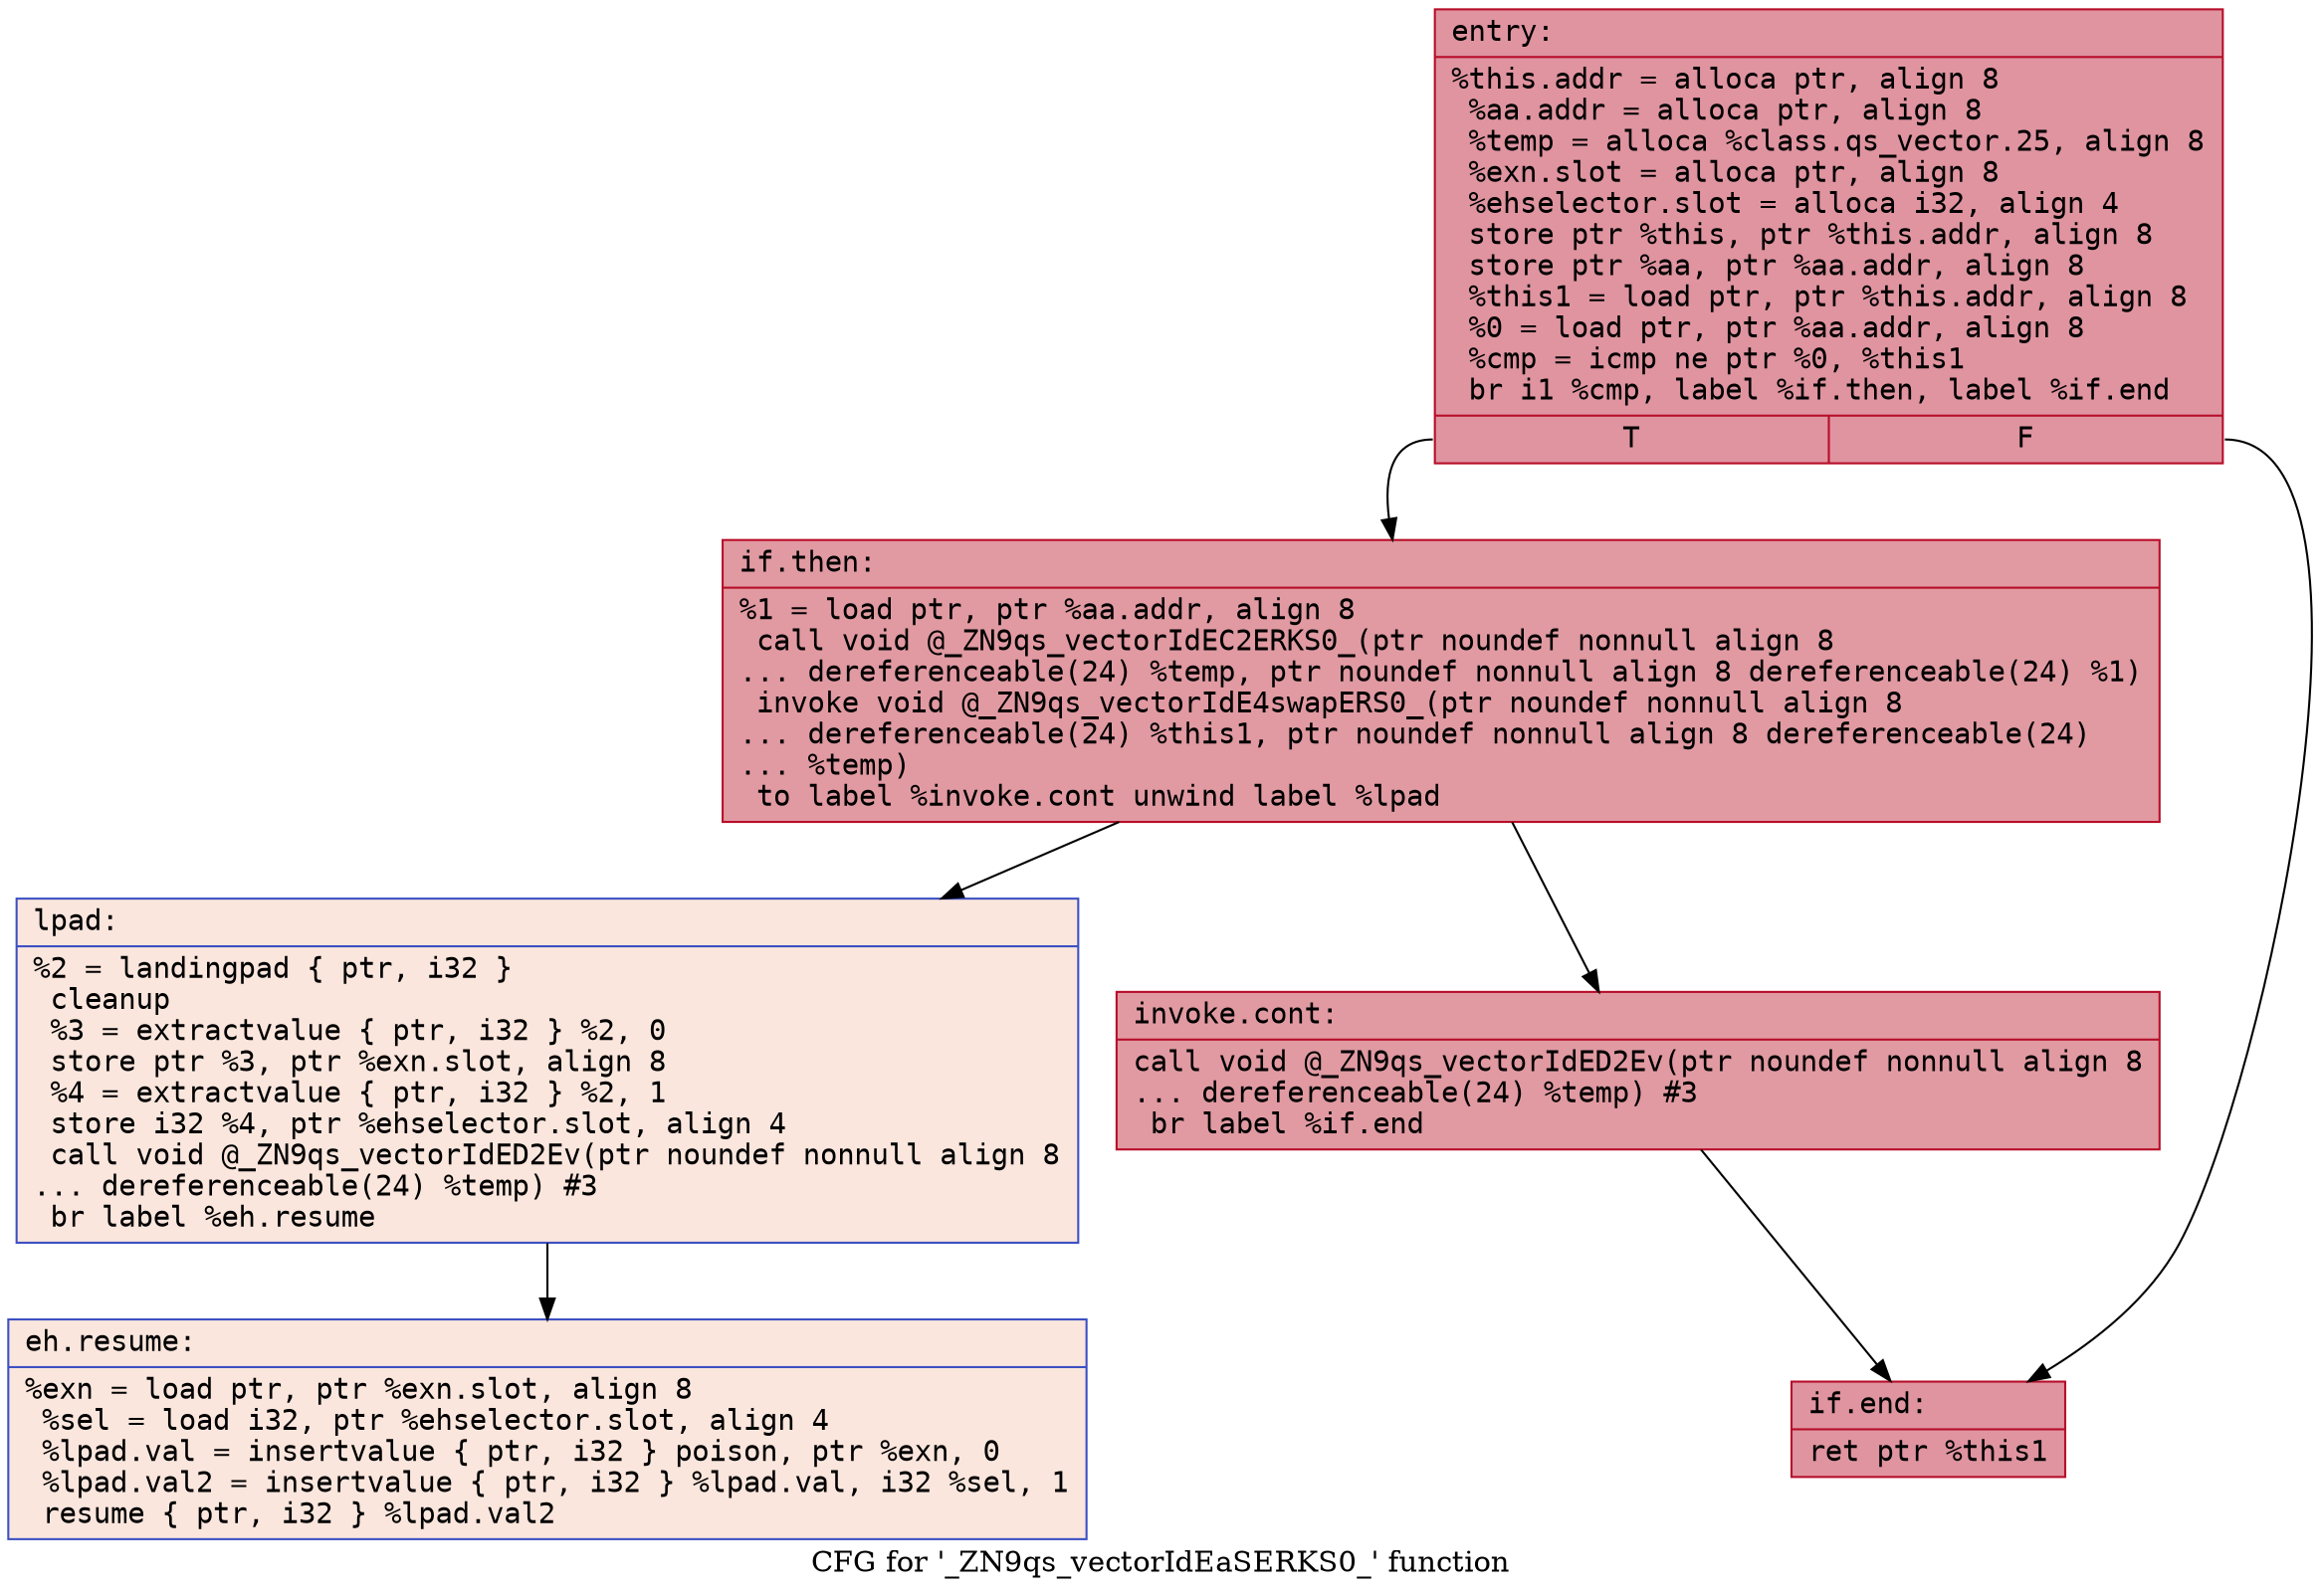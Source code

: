 digraph "CFG for '_ZN9qs_vectorIdEaSERKS0_' function" {
	label="CFG for '_ZN9qs_vectorIdEaSERKS0_' function";

	Node0x556c3c7e8240 [shape=record,color="#b70d28ff", style=filled, fillcolor="#b70d2870" fontname="Courier",label="{entry:\l|  %this.addr = alloca ptr, align 8\l  %aa.addr = alloca ptr, align 8\l  %temp = alloca %class.qs_vector.25, align 8\l  %exn.slot = alloca ptr, align 8\l  %ehselector.slot = alloca i32, align 4\l  store ptr %this, ptr %this.addr, align 8\l  store ptr %aa, ptr %aa.addr, align 8\l  %this1 = load ptr, ptr %this.addr, align 8\l  %0 = load ptr, ptr %aa.addr, align 8\l  %cmp = icmp ne ptr %0, %this1\l  br i1 %cmp, label %if.then, label %if.end\l|{<s0>T|<s1>F}}"];
	Node0x556c3c7e8240:s0 -> Node0x556c3c7e87c0[tooltip="entry -> if.then\nProbability 62.50%" ];
	Node0x556c3c7e8240:s1 -> Node0x556c3c7e8830[tooltip="entry -> if.end\nProbability 37.50%" ];
	Node0x556c3c7e87c0 [shape=record,color="#b70d28ff", style=filled, fillcolor="#bb1b2c70" fontname="Courier",label="{if.then:\l|  %1 = load ptr, ptr %aa.addr, align 8\l  call void @_ZN9qs_vectorIdEC2ERKS0_(ptr noundef nonnull align 8\l... dereferenceable(24) %temp, ptr noundef nonnull align 8 dereferenceable(24) %1)\l  invoke void @_ZN9qs_vectorIdE4swapERS0_(ptr noundef nonnull align 8\l... dereferenceable(24) %this1, ptr noundef nonnull align 8 dereferenceable(24)\l... %temp)\l          to label %invoke.cont unwind label %lpad\l}"];
	Node0x556c3c7e87c0 -> Node0x556c3c7e8c00[tooltip="if.then -> invoke.cont\nProbability 100.00%" ];
	Node0x556c3c7e87c0 -> Node0x556c3c7e8e20[tooltip="if.then -> lpad\nProbability 0.00%" ];
	Node0x556c3c7e8c00 [shape=record,color="#b70d28ff", style=filled, fillcolor="#bb1b2c70" fontname="Courier",label="{invoke.cont:\l|  call void @_ZN9qs_vectorIdED2Ev(ptr noundef nonnull align 8\l... dereferenceable(24) %temp) #3\l  br label %if.end\l}"];
	Node0x556c3c7e8c00 -> Node0x556c3c7e8830[tooltip="invoke.cont -> if.end\nProbability 100.00%" ];
	Node0x556c3c7e8e20 [shape=record,color="#3d50c3ff", style=filled, fillcolor="#f3c7b170" fontname="Courier",label="{lpad:\l|  %2 = landingpad \{ ptr, i32 \}\l          cleanup\l  %3 = extractvalue \{ ptr, i32 \} %2, 0\l  store ptr %3, ptr %exn.slot, align 8\l  %4 = extractvalue \{ ptr, i32 \} %2, 1\l  store i32 %4, ptr %ehselector.slot, align 4\l  call void @_ZN9qs_vectorIdED2Ev(ptr noundef nonnull align 8\l... dereferenceable(24) %temp) #3\l  br label %eh.resume\l}"];
	Node0x556c3c7e8e20 -> Node0x556c3c7e95b0[tooltip="lpad -> eh.resume\nProbability 100.00%" ];
	Node0x556c3c7e8830 [shape=record,color="#b70d28ff", style=filled, fillcolor="#b70d2870" fontname="Courier",label="{if.end:\l|  ret ptr %this1\l}"];
	Node0x556c3c7e95b0 [shape=record,color="#3d50c3ff", style=filled, fillcolor="#f3c7b170" fontname="Courier",label="{eh.resume:\l|  %exn = load ptr, ptr %exn.slot, align 8\l  %sel = load i32, ptr %ehselector.slot, align 4\l  %lpad.val = insertvalue \{ ptr, i32 \} poison, ptr %exn, 0\l  %lpad.val2 = insertvalue \{ ptr, i32 \} %lpad.val, i32 %sel, 1\l  resume \{ ptr, i32 \} %lpad.val2\l}"];
}
